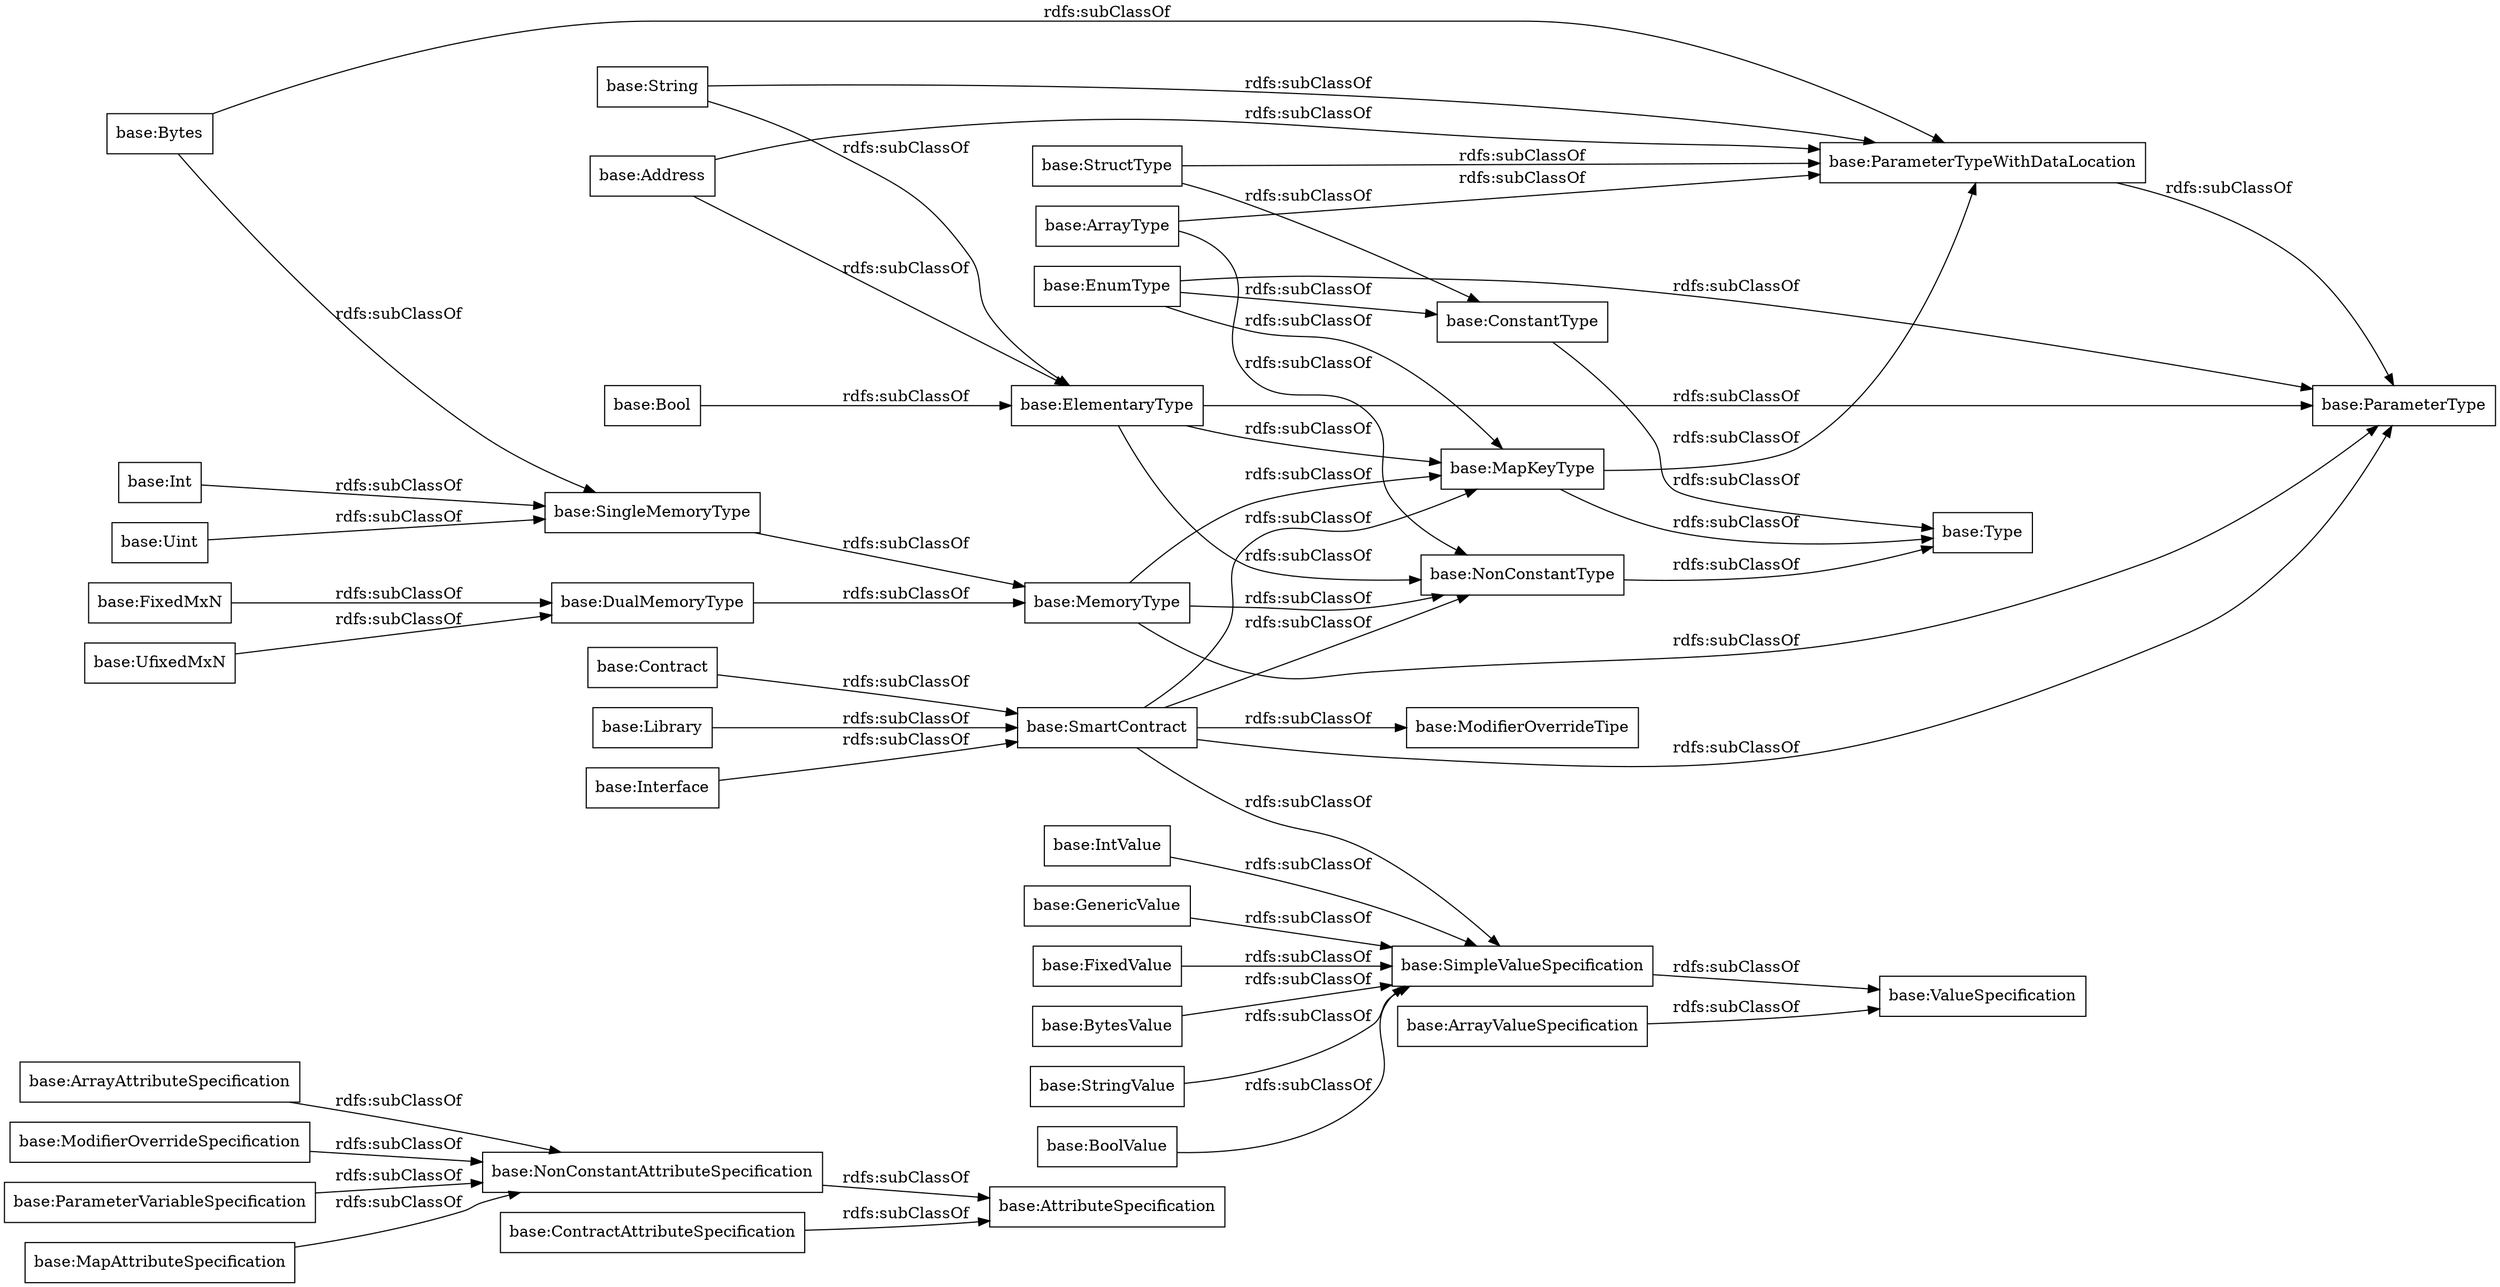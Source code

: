 digraph ar2dtool_diagram { 
rankdir=LR;
size="1000"
node [shape = rectangle, color="black"]; "base:ArrayAttributeSpecification" "base:Address" "base:Uint" "base:ValueSpecification" "base:SmartContract" "base:DualMemoryType" "base:SingleMemoryType" "base:BoolValue" "base:IntValue" "base:NonConstantType" "base:AttributeSpecification" "base:String" "base:GenericValue" "base:Int" "base:ParameterTypeWithDataLocation" "base:NonConstantAttributeSpecification" "base:ConstantType" "base:Interface" "base:FixedValue" "base:FixedMxN" "base:Bool" "base:ContractAttributeSpecification" "base:ElementaryType" "base:ArrayValueSpecification" "base:MapKeyType" "base:Contract" "base:StructType" "base:ModifierOverrideSpecification" "base:ParameterVariableSpecification" "base:SimpleValueSpecification" "base:Library" "base:Type" "base:BytesValue" "base:MapAttributeSpecification" "base:StringValue" "base:ParameterType" "base:ArrayType" "base:UfixedMxN" "base:Bytes" "base:EnumType" "base:MemoryType" "base:ModifierOverrideTipe" ; /*classes style*/
	"base:ArrayValueSpecification" -> "base:ValueSpecification" [ label = "rdfs:subClassOf" ];
	"base:ElementaryType" -> "base:ParameterType" [ label = "rdfs:subClassOf" ];
	"base:ElementaryType" -> "base:NonConstantType" [ label = "rdfs:subClassOf" ];
	"base:ElementaryType" -> "base:MapKeyType" [ label = "rdfs:subClassOf" ];
	"base:MapKeyType" -> "base:Type" [ label = "rdfs:subClassOf" ];
	"base:MapKeyType" -> "base:ParameterTypeWithDataLocation" [ label = "rdfs:subClassOf" ];
	"base:String" -> "base:ParameterTypeWithDataLocation" [ label = "rdfs:subClassOf" ];
	"base:String" -> "base:ElementaryType" [ label = "rdfs:subClassOf" ];
	"base:StructType" -> "base:ParameterTypeWithDataLocation" [ label = "rdfs:subClassOf" ];
	"base:StructType" -> "base:ConstantType" [ label = "rdfs:subClassOf" ];
	"base:MemoryType" -> "base:ParameterType" [ label = "rdfs:subClassOf" ];
	"base:MemoryType" -> "base:NonConstantType" [ label = "rdfs:subClassOf" ];
	"base:MemoryType" -> "base:MapKeyType" [ label = "rdfs:subClassOf" ];
	"base:Bool" -> "base:ElementaryType" [ label = "rdfs:subClassOf" ];
	"base:DualMemoryType" -> "base:MemoryType" [ label = "rdfs:subClassOf" ];
	"base:ArrayAttributeSpecification" -> "base:NonConstantAttributeSpecification" [ label = "rdfs:subClassOf" ];
	"base:ArrayType" -> "base:ParameterTypeWithDataLocation" [ label = "rdfs:subClassOf" ];
	"base:ArrayType" -> "base:NonConstantType" [ label = "rdfs:subClassOf" ];
	"base:SimpleValueSpecification" -> "base:ValueSpecification" [ label = "rdfs:subClassOf" ];
	"base:FixedMxN" -> "base:DualMemoryType" [ label = "rdfs:subClassOf" ];
	"base:Library" -> "base:SmartContract" [ label = "rdfs:subClassOf" ];
	"base:Address" -> "base:ParameterTypeWithDataLocation" [ label = "rdfs:subClassOf" ];
	"base:Address" -> "base:ElementaryType" [ label = "rdfs:subClassOf" ];
	"base:SingleMemoryType" -> "base:MemoryType" [ label = "rdfs:subClassOf" ];
	"base:Uint" -> "base:SingleMemoryType" [ label = "rdfs:subClassOf" ];
	"base:ConstantType" -> "base:Type" [ label = "rdfs:subClassOf" ];
	"base:BoolValue" -> "base:SimpleValueSpecification" [ label = "rdfs:subClassOf" ];
	"base:MapAttributeSpecification" -> "base:NonConstantAttributeSpecification" [ label = "rdfs:subClassOf" ];
	"base:ContractAttributeSpecification" -> "base:AttributeSpecification" [ label = "rdfs:subClassOf" ];
	"base:ParameterTypeWithDataLocation" -> "base:ParameterType" [ label = "rdfs:subClassOf" ];
	"base:NonConstantAttributeSpecification" -> "base:AttributeSpecification" [ label = "rdfs:subClassOf" ];
	"base:ParameterVariableSpecification" -> "base:NonConstantAttributeSpecification" [ label = "rdfs:subClassOf" ];
	"base:UfixedMxN" -> "base:DualMemoryType" [ label = "rdfs:subClassOf" ];
	"base:Int" -> "base:SingleMemoryType" [ label = "rdfs:subClassOf" ];
	"base:FixedValue" -> "base:SimpleValueSpecification" [ label = "rdfs:subClassOf" ];
	"base:Contract" -> "base:SmartContract" [ label = "rdfs:subClassOf" ];
	"base:SmartContract" -> "base:SimpleValueSpecification" [ label = "rdfs:subClassOf" ];
	"base:SmartContract" -> "base:ParameterType" [ label = "rdfs:subClassOf" ];
	"base:SmartContract" -> "base:NonConstantType" [ label = "rdfs:subClassOf" ];
	"base:SmartContract" -> "base:ModifierOverrideTipe" [ label = "rdfs:subClassOf" ];
	"base:SmartContract" -> "base:MapKeyType" [ label = "rdfs:subClassOf" ];
	"base:Bytes" -> "base:SingleMemoryType" [ label = "rdfs:subClassOf" ];
	"base:Bytes" -> "base:ParameterTypeWithDataLocation" [ label = "rdfs:subClassOf" ];
	"base:Interface" -> "base:SmartContract" [ label = "rdfs:subClassOf" ];
	"base:StringValue" -> "base:SimpleValueSpecification" [ label = "rdfs:subClassOf" ];
	"base:NonConstantType" -> "base:Type" [ label = "rdfs:subClassOf" ];
	"base:EnumType" -> "base:ParameterType" [ label = "rdfs:subClassOf" ];
	"base:EnumType" -> "base:MapKeyType" [ label = "rdfs:subClassOf" ];
	"base:EnumType" -> "base:ConstantType" [ label = "rdfs:subClassOf" ];
	"base:IntValue" -> "base:SimpleValueSpecification" [ label = "rdfs:subClassOf" ];
	"base:ModifierOverrideSpecification" -> "base:NonConstantAttributeSpecification" [ label = "rdfs:subClassOf" ];
	"base:GenericValue" -> "base:SimpleValueSpecification" [ label = "rdfs:subClassOf" ];
	"base:BytesValue" -> "base:SimpleValueSpecification" [ label = "rdfs:subClassOf" ];

}
